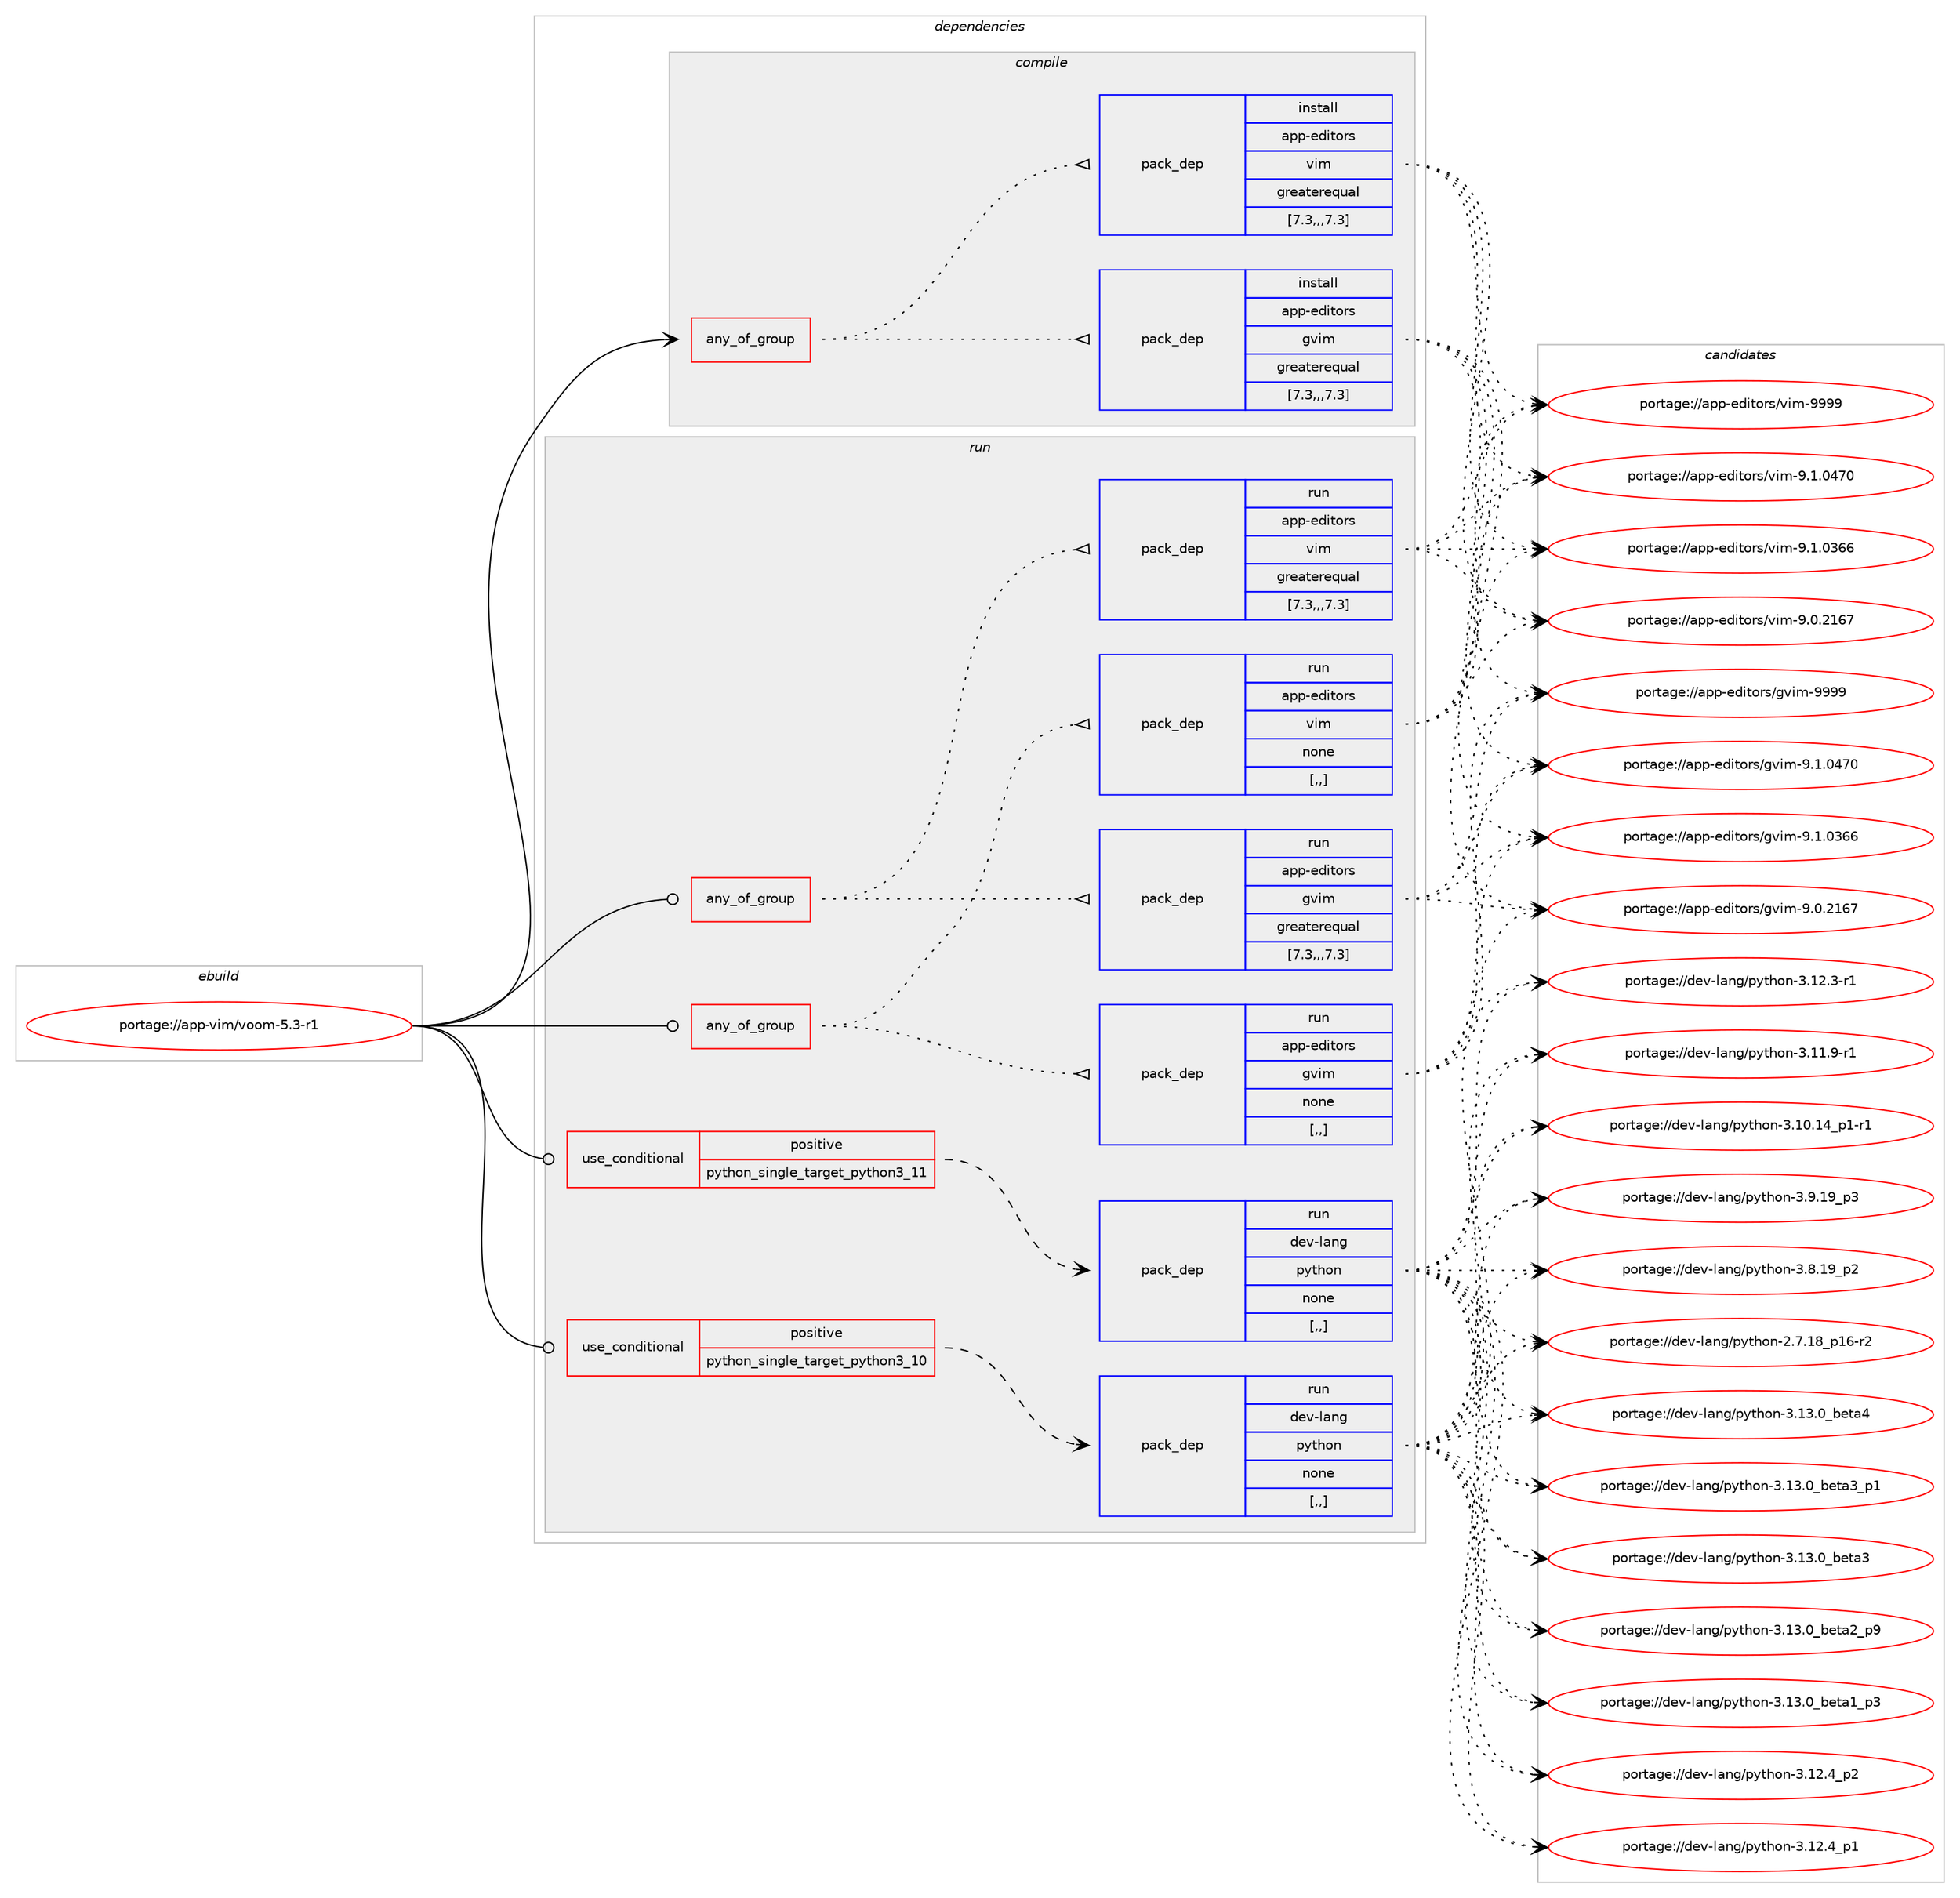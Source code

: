 digraph prolog {

# *************
# Graph options
# *************

newrank=true;
concentrate=true;
compound=true;
graph [rankdir=LR,fontname=Helvetica,fontsize=10,ranksep=1.5];#, ranksep=2.5, nodesep=0.2];
edge  [arrowhead=vee];
node  [fontname=Helvetica,fontsize=10];

# **********
# The ebuild
# **********

subgraph cluster_leftcol {
color=gray;
label=<<i>ebuild</i>>;
id [label="portage://app-vim/voom-5.3-r1", color=red, width=4, href="../app-vim/voom-5.3-r1.svg"];
}

# ****************
# The dependencies
# ****************

subgraph cluster_midcol {
color=gray;
label=<<i>dependencies</i>>;
subgraph cluster_compile {
fillcolor="#eeeeee";
style=filled;
label=<<i>compile</i>>;
subgraph any839 {
dependency62838 [label=<<TABLE BORDER="0" CELLBORDER="1" CELLSPACING="0" CELLPADDING="4"><TR><TD CELLPADDING="10">any_of_group</TD></TR></TABLE>>, shape=none, color=red];subgraph pack45428 {
dependency62839 [label=<<TABLE BORDER="0" CELLBORDER="1" CELLSPACING="0" CELLPADDING="4" WIDTH="220"><TR><TD ROWSPAN="6" CELLPADDING="30">pack_dep</TD></TR><TR><TD WIDTH="110">install</TD></TR><TR><TD>app-editors</TD></TR><TR><TD>vim</TD></TR><TR><TD>greaterequal</TD></TR><TR><TD>[7.3,,,7.3]</TD></TR></TABLE>>, shape=none, color=blue];
}
dependency62838:e -> dependency62839:w [weight=20,style="dotted",arrowhead="oinv"];
subgraph pack45429 {
dependency62840 [label=<<TABLE BORDER="0" CELLBORDER="1" CELLSPACING="0" CELLPADDING="4" WIDTH="220"><TR><TD ROWSPAN="6" CELLPADDING="30">pack_dep</TD></TR><TR><TD WIDTH="110">install</TD></TR><TR><TD>app-editors</TD></TR><TR><TD>gvim</TD></TR><TR><TD>greaterequal</TD></TR><TR><TD>[7.3,,,7.3]</TD></TR></TABLE>>, shape=none, color=blue];
}
dependency62838:e -> dependency62840:w [weight=20,style="dotted",arrowhead="oinv"];
}
id:e -> dependency62838:w [weight=20,style="solid",arrowhead="vee"];
}
subgraph cluster_compileandrun {
fillcolor="#eeeeee";
style=filled;
label=<<i>compile and run</i>>;
}
subgraph cluster_run {
fillcolor="#eeeeee";
style=filled;
label=<<i>run</i>>;
subgraph any840 {
dependency62841 [label=<<TABLE BORDER="0" CELLBORDER="1" CELLSPACING="0" CELLPADDING="4"><TR><TD CELLPADDING="10">any_of_group</TD></TR></TABLE>>, shape=none, color=red];subgraph pack45430 {
dependency62842 [label=<<TABLE BORDER="0" CELLBORDER="1" CELLSPACING="0" CELLPADDING="4" WIDTH="220"><TR><TD ROWSPAN="6" CELLPADDING="30">pack_dep</TD></TR><TR><TD WIDTH="110">run</TD></TR><TR><TD>app-editors</TD></TR><TR><TD>vim</TD></TR><TR><TD>greaterequal</TD></TR><TR><TD>[7.3,,,7.3]</TD></TR></TABLE>>, shape=none, color=blue];
}
dependency62841:e -> dependency62842:w [weight=20,style="dotted",arrowhead="oinv"];
subgraph pack45431 {
dependency62843 [label=<<TABLE BORDER="0" CELLBORDER="1" CELLSPACING="0" CELLPADDING="4" WIDTH="220"><TR><TD ROWSPAN="6" CELLPADDING="30">pack_dep</TD></TR><TR><TD WIDTH="110">run</TD></TR><TR><TD>app-editors</TD></TR><TR><TD>gvim</TD></TR><TR><TD>greaterequal</TD></TR><TR><TD>[7.3,,,7.3]</TD></TR></TABLE>>, shape=none, color=blue];
}
dependency62841:e -> dependency62843:w [weight=20,style="dotted",arrowhead="oinv"];
}
id:e -> dependency62841:w [weight=20,style="solid",arrowhead="odot"];
subgraph any841 {
dependency62844 [label=<<TABLE BORDER="0" CELLBORDER="1" CELLSPACING="0" CELLPADDING="4"><TR><TD CELLPADDING="10">any_of_group</TD></TR></TABLE>>, shape=none, color=red];subgraph pack45432 {
dependency62845 [label=<<TABLE BORDER="0" CELLBORDER="1" CELLSPACING="0" CELLPADDING="4" WIDTH="220"><TR><TD ROWSPAN="6" CELLPADDING="30">pack_dep</TD></TR><TR><TD WIDTH="110">run</TD></TR><TR><TD>app-editors</TD></TR><TR><TD>vim</TD></TR><TR><TD>none</TD></TR><TR><TD>[,,]</TD></TR></TABLE>>, shape=none, color=blue];
}
dependency62844:e -> dependency62845:w [weight=20,style="dotted",arrowhead="oinv"];
subgraph pack45433 {
dependency62846 [label=<<TABLE BORDER="0" CELLBORDER="1" CELLSPACING="0" CELLPADDING="4" WIDTH="220"><TR><TD ROWSPAN="6" CELLPADDING="30">pack_dep</TD></TR><TR><TD WIDTH="110">run</TD></TR><TR><TD>app-editors</TD></TR><TR><TD>gvim</TD></TR><TR><TD>none</TD></TR><TR><TD>[,,]</TD></TR></TABLE>>, shape=none, color=blue];
}
dependency62844:e -> dependency62846:w [weight=20,style="dotted",arrowhead="oinv"];
}
id:e -> dependency62844:w [weight=20,style="solid",arrowhead="odot"];
subgraph cond16506 {
dependency62847 [label=<<TABLE BORDER="0" CELLBORDER="1" CELLSPACING="0" CELLPADDING="4"><TR><TD ROWSPAN="3" CELLPADDING="10">use_conditional</TD></TR><TR><TD>positive</TD></TR><TR><TD>python_single_target_python3_10</TD></TR></TABLE>>, shape=none, color=red];
subgraph pack45434 {
dependency62848 [label=<<TABLE BORDER="0" CELLBORDER="1" CELLSPACING="0" CELLPADDING="4" WIDTH="220"><TR><TD ROWSPAN="6" CELLPADDING="30">pack_dep</TD></TR><TR><TD WIDTH="110">run</TD></TR><TR><TD>dev-lang</TD></TR><TR><TD>python</TD></TR><TR><TD>none</TD></TR><TR><TD>[,,]</TD></TR></TABLE>>, shape=none, color=blue];
}
dependency62847:e -> dependency62848:w [weight=20,style="dashed",arrowhead="vee"];
}
id:e -> dependency62847:w [weight=20,style="solid",arrowhead="odot"];
subgraph cond16507 {
dependency62849 [label=<<TABLE BORDER="0" CELLBORDER="1" CELLSPACING="0" CELLPADDING="4"><TR><TD ROWSPAN="3" CELLPADDING="10">use_conditional</TD></TR><TR><TD>positive</TD></TR><TR><TD>python_single_target_python3_11</TD></TR></TABLE>>, shape=none, color=red];
subgraph pack45435 {
dependency62850 [label=<<TABLE BORDER="0" CELLBORDER="1" CELLSPACING="0" CELLPADDING="4" WIDTH="220"><TR><TD ROWSPAN="6" CELLPADDING="30">pack_dep</TD></TR><TR><TD WIDTH="110">run</TD></TR><TR><TD>dev-lang</TD></TR><TR><TD>python</TD></TR><TR><TD>none</TD></TR><TR><TD>[,,]</TD></TR></TABLE>>, shape=none, color=blue];
}
dependency62849:e -> dependency62850:w [weight=20,style="dashed",arrowhead="vee"];
}
id:e -> dependency62849:w [weight=20,style="solid",arrowhead="odot"];
}
}

# **************
# The candidates
# **************

subgraph cluster_choices {
rank=same;
color=gray;
label=<<i>candidates</i>>;

subgraph choice45428 {
color=black;
nodesep=1;
choice9711211245101100105116111114115471181051094557575757 [label="portage://app-editors/vim-9999", color=red, width=4,href="../app-editors/vim-9999.svg"];
choice971121124510110010511611111411547118105109455746494648525548 [label="portage://app-editors/vim-9.1.0470", color=red, width=4,href="../app-editors/vim-9.1.0470.svg"];
choice971121124510110010511611111411547118105109455746494648515454 [label="portage://app-editors/vim-9.1.0366", color=red, width=4,href="../app-editors/vim-9.1.0366.svg"];
choice971121124510110010511611111411547118105109455746484650495455 [label="portage://app-editors/vim-9.0.2167", color=red, width=4,href="../app-editors/vim-9.0.2167.svg"];
dependency62839:e -> choice9711211245101100105116111114115471181051094557575757:w [style=dotted,weight="100"];
dependency62839:e -> choice971121124510110010511611111411547118105109455746494648525548:w [style=dotted,weight="100"];
dependency62839:e -> choice971121124510110010511611111411547118105109455746494648515454:w [style=dotted,weight="100"];
dependency62839:e -> choice971121124510110010511611111411547118105109455746484650495455:w [style=dotted,weight="100"];
}
subgraph choice45429 {
color=black;
nodesep=1;
choice9711211245101100105116111114115471031181051094557575757 [label="portage://app-editors/gvim-9999", color=red, width=4,href="../app-editors/gvim-9999.svg"];
choice971121124510110010511611111411547103118105109455746494648525548 [label="portage://app-editors/gvim-9.1.0470", color=red, width=4,href="../app-editors/gvim-9.1.0470.svg"];
choice971121124510110010511611111411547103118105109455746494648515454 [label="portage://app-editors/gvim-9.1.0366", color=red, width=4,href="../app-editors/gvim-9.1.0366.svg"];
choice971121124510110010511611111411547103118105109455746484650495455 [label="portage://app-editors/gvim-9.0.2167", color=red, width=4,href="../app-editors/gvim-9.0.2167.svg"];
dependency62840:e -> choice9711211245101100105116111114115471031181051094557575757:w [style=dotted,weight="100"];
dependency62840:e -> choice971121124510110010511611111411547103118105109455746494648525548:w [style=dotted,weight="100"];
dependency62840:e -> choice971121124510110010511611111411547103118105109455746494648515454:w [style=dotted,weight="100"];
dependency62840:e -> choice971121124510110010511611111411547103118105109455746484650495455:w [style=dotted,weight="100"];
}
subgraph choice45430 {
color=black;
nodesep=1;
choice9711211245101100105116111114115471181051094557575757 [label="portage://app-editors/vim-9999", color=red, width=4,href="../app-editors/vim-9999.svg"];
choice971121124510110010511611111411547118105109455746494648525548 [label="portage://app-editors/vim-9.1.0470", color=red, width=4,href="../app-editors/vim-9.1.0470.svg"];
choice971121124510110010511611111411547118105109455746494648515454 [label="portage://app-editors/vim-9.1.0366", color=red, width=4,href="../app-editors/vim-9.1.0366.svg"];
choice971121124510110010511611111411547118105109455746484650495455 [label="portage://app-editors/vim-9.0.2167", color=red, width=4,href="../app-editors/vim-9.0.2167.svg"];
dependency62842:e -> choice9711211245101100105116111114115471181051094557575757:w [style=dotted,weight="100"];
dependency62842:e -> choice971121124510110010511611111411547118105109455746494648525548:w [style=dotted,weight="100"];
dependency62842:e -> choice971121124510110010511611111411547118105109455746494648515454:w [style=dotted,weight="100"];
dependency62842:e -> choice971121124510110010511611111411547118105109455746484650495455:w [style=dotted,weight="100"];
}
subgraph choice45431 {
color=black;
nodesep=1;
choice9711211245101100105116111114115471031181051094557575757 [label="portage://app-editors/gvim-9999", color=red, width=4,href="../app-editors/gvim-9999.svg"];
choice971121124510110010511611111411547103118105109455746494648525548 [label="portage://app-editors/gvim-9.1.0470", color=red, width=4,href="../app-editors/gvim-9.1.0470.svg"];
choice971121124510110010511611111411547103118105109455746494648515454 [label="portage://app-editors/gvim-9.1.0366", color=red, width=4,href="../app-editors/gvim-9.1.0366.svg"];
choice971121124510110010511611111411547103118105109455746484650495455 [label="portage://app-editors/gvim-9.0.2167", color=red, width=4,href="../app-editors/gvim-9.0.2167.svg"];
dependency62843:e -> choice9711211245101100105116111114115471031181051094557575757:w [style=dotted,weight="100"];
dependency62843:e -> choice971121124510110010511611111411547103118105109455746494648525548:w [style=dotted,weight="100"];
dependency62843:e -> choice971121124510110010511611111411547103118105109455746494648515454:w [style=dotted,weight="100"];
dependency62843:e -> choice971121124510110010511611111411547103118105109455746484650495455:w [style=dotted,weight="100"];
}
subgraph choice45432 {
color=black;
nodesep=1;
choice9711211245101100105116111114115471181051094557575757 [label="portage://app-editors/vim-9999", color=red, width=4,href="../app-editors/vim-9999.svg"];
choice971121124510110010511611111411547118105109455746494648525548 [label="portage://app-editors/vim-9.1.0470", color=red, width=4,href="../app-editors/vim-9.1.0470.svg"];
choice971121124510110010511611111411547118105109455746494648515454 [label="portage://app-editors/vim-9.1.0366", color=red, width=4,href="../app-editors/vim-9.1.0366.svg"];
choice971121124510110010511611111411547118105109455746484650495455 [label="portage://app-editors/vim-9.0.2167", color=red, width=4,href="../app-editors/vim-9.0.2167.svg"];
dependency62845:e -> choice9711211245101100105116111114115471181051094557575757:w [style=dotted,weight="100"];
dependency62845:e -> choice971121124510110010511611111411547118105109455746494648525548:w [style=dotted,weight="100"];
dependency62845:e -> choice971121124510110010511611111411547118105109455746494648515454:w [style=dotted,weight="100"];
dependency62845:e -> choice971121124510110010511611111411547118105109455746484650495455:w [style=dotted,weight="100"];
}
subgraph choice45433 {
color=black;
nodesep=1;
choice9711211245101100105116111114115471031181051094557575757 [label="portage://app-editors/gvim-9999", color=red, width=4,href="../app-editors/gvim-9999.svg"];
choice971121124510110010511611111411547103118105109455746494648525548 [label="portage://app-editors/gvim-9.1.0470", color=red, width=4,href="../app-editors/gvim-9.1.0470.svg"];
choice971121124510110010511611111411547103118105109455746494648515454 [label="portage://app-editors/gvim-9.1.0366", color=red, width=4,href="../app-editors/gvim-9.1.0366.svg"];
choice971121124510110010511611111411547103118105109455746484650495455 [label="portage://app-editors/gvim-9.0.2167", color=red, width=4,href="../app-editors/gvim-9.0.2167.svg"];
dependency62846:e -> choice9711211245101100105116111114115471031181051094557575757:w [style=dotted,weight="100"];
dependency62846:e -> choice971121124510110010511611111411547103118105109455746494648525548:w [style=dotted,weight="100"];
dependency62846:e -> choice971121124510110010511611111411547103118105109455746494648515454:w [style=dotted,weight="100"];
dependency62846:e -> choice971121124510110010511611111411547103118105109455746484650495455:w [style=dotted,weight="100"];
}
subgraph choice45434 {
color=black;
nodesep=1;
choice1001011184510897110103471121211161041111104551464951464895981011169752 [label="portage://dev-lang/python-3.13.0_beta4", color=red, width=4,href="../dev-lang/python-3.13.0_beta4.svg"];
choice10010111845108971101034711212111610411111045514649514648959810111697519511249 [label="portage://dev-lang/python-3.13.0_beta3_p1", color=red, width=4,href="../dev-lang/python-3.13.0_beta3_p1.svg"];
choice1001011184510897110103471121211161041111104551464951464895981011169751 [label="portage://dev-lang/python-3.13.0_beta3", color=red, width=4,href="../dev-lang/python-3.13.0_beta3.svg"];
choice10010111845108971101034711212111610411111045514649514648959810111697509511257 [label="portage://dev-lang/python-3.13.0_beta2_p9", color=red, width=4,href="../dev-lang/python-3.13.0_beta2_p9.svg"];
choice10010111845108971101034711212111610411111045514649514648959810111697499511251 [label="portage://dev-lang/python-3.13.0_beta1_p3", color=red, width=4,href="../dev-lang/python-3.13.0_beta1_p3.svg"];
choice100101118451089711010347112121116104111110455146495046529511250 [label="portage://dev-lang/python-3.12.4_p2", color=red, width=4,href="../dev-lang/python-3.12.4_p2.svg"];
choice100101118451089711010347112121116104111110455146495046529511249 [label="portage://dev-lang/python-3.12.4_p1", color=red, width=4,href="../dev-lang/python-3.12.4_p1.svg"];
choice100101118451089711010347112121116104111110455146495046514511449 [label="portage://dev-lang/python-3.12.3-r1", color=red, width=4,href="../dev-lang/python-3.12.3-r1.svg"];
choice100101118451089711010347112121116104111110455146494946574511449 [label="portage://dev-lang/python-3.11.9-r1", color=red, width=4,href="../dev-lang/python-3.11.9-r1.svg"];
choice100101118451089711010347112121116104111110455146494846495295112494511449 [label="portage://dev-lang/python-3.10.14_p1-r1", color=red, width=4,href="../dev-lang/python-3.10.14_p1-r1.svg"];
choice100101118451089711010347112121116104111110455146574649579511251 [label="portage://dev-lang/python-3.9.19_p3", color=red, width=4,href="../dev-lang/python-3.9.19_p3.svg"];
choice100101118451089711010347112121116104111110455146564649579511250 [label="portage://dev-lang/python-3.8.19_p2", color=red, width=4,href="../dev-lang/python-3.8.19_p2.svg"];
choice100101118451089711010347112121116104111110455046554649569511249544511450 [label="portage://dev-lang/python-2.7.18_p16-r2", color=red, width=4,href="../dev-lang/python-2.7.18_p16-r2.svg"];
dependency62848:e -> choice1001011184510897110103471121211161041111104551464951464895981011169752:w [style=dotted,weight="100"];
dependency62848:e -> choice10010111845108971101034711212111610411111045514649514648959810111697519511249:w [style=dotted,weight="100"];
dependency62848:e -> choice1001011184510897110103471121211161041111104551464951464895981011169751:w [style=dotted,weight="100"];
dependency62848:e -> choice10010111845108971101034711212111610411111045514649514648959810111697509511257:w [style=dotted,weight="100"];
dependency62848:e -> choice10010111845108971101034711212111610411111045514649514648959810111697499511251:w [style=dotted,weight="100"];
dependency62848:e -> choice100101118451089711010347112121116104111110455146495046529511250:w [style=dotted,weight="100"];
dependency62848:e -> choice100101118451089711010347112121116104111110455146495046529511249:w [style=dotted,weight="100"];
dependency62848:e -> choice100101118451089711010347112121116104111110455146495046514511449:w [style=dotted,weight="100"];
dependency62848:e -> choice100101118451089711010347112121116104111110455146494946574511449:w [style=dotted,weight="100"];
dependency62848:e -> choice100101118451089711010347112121116104111110455146494846495295112494511449:w [style=dotted,weight="100"];
dependency62848:e -> choice100101118451089711010347112121116104111110455146574649579511251:w [style=dotted,weight="100"];
dependency62848:e -> choice100101118451089711010347112121116104111110455146564649579511250:w [style=dotted,weight="100"];
dependency62848:e -> choice100101118451089711010347112121116104111110455046554649569511249544511450:w [style=dotted,weight="100"];
}
subgraph choice45435 {
color=black;
nodesep=1;
choice1001011184510897110103471121211161041111104551464951464895981011169752 [label="portage://dev-lang/python-3.13.0_beta4", color=red, width=4,href="../dev-lang/python-3.13.0_beta4.svg"];
choice10010111845108971101034711212111610411111045514649514648959810111697519511249 [label="portage://dev-lang/python-3.13.0_beta3_p1", color=red, width=4,href="../dev-lang/python-3.13.0_beta3_p1.svg"];
choice1001011184510897110103471121211161041111104551464951464895981011169751 [label="portage://dev-lang/python-3.13.0_beta3", color=red, width=4,href="../dev-lang/python-3.13.0_beta3.svg"];
choice10010111845108971101034711212111610411111045514649514648959810111697509511257 [label="portage://dev-lang/python-3.13.0_beta2_p9", color=red, width=4,href="../dev-lang/python-3.13.0_beta2_p9.svg"];
choice10010111845108971101034711212111610411111045514649514648959810111697499511251 [label="portage://dev-lang/python-3.13.0_beta1_p3", color=red, width=4,href="../dev-lang/python-3.13.0_beta1_p3.svg"];
choice100101118451089711010347112121116104111110455146495046529511250 [label="portage://dev-lang/python-3.12.4_p2", color=red, width=4,href="../dev-lang/python-3.12.4_p2.svg"];
choice100101118451089711010347112121116104111110455146495046529511249 [label="portage://dev-lang/python-3.12.4_p1", color=red, width=4,href="../dev-lang/python-3.12.4_p1.svg"];
choice100101118451089711010347112121116104111110455146495046514511449 [label="portage://dev-lang/python-3.12.3-r1", color=red, width=4,href="../dev-lang/python-3.12.3-r1.svg"];
choice100101118451089711010347112121116104111110455146494946574511449 [label="portage://dev-lang/python-3.11.9-r1", color=red, width=4,href="../dev-lang/python-3.11.9-r1.svg"];
choice100101118451089711010347112121116104111110455146494846495295112494511449 [label="portage://dev-lang/python-3.10.14_p1-r1", color=red, width=4,href="../dev-lang/python-3.10.14_p1-r1.svg"];
choice100101118451089711010347112121116104111110455146574649579511251 [label="portage://dev-lang/python-3.9.19_p3", color=red, width=4,href="../dev-lang/python-3.9.19_p3.svg"];
choice100101118451089711010347112121116104111110455146564649579511250 [label="portage://dev-lang/python-3.8.19_p2", color=red, width=4,href="../dev-lang/python-3.8.19_p2.svg"];
choice100101118451089711010347112121116104111110455046554649569511249544511450 [label="portage://dev-lang/python-2.7.18_p16-r2", color=red, width=4,href="../dev-lang/python-2.7.18_p16-r2.svg"];
dependency62850:e -> choice1001011184510897110103471121211161041111104551464951464895981011169752:w [style=dotted,weight="100"];
dependency62850:e -> choice10010111845108971101034711212111610411111045514649514648959810111697519511249:w [style=dotted,weight="100"];
dependency62850:e -> choice1001011184510897110103471121211161041111104551464951464895981011169751:w [style=dotted,weight="100"];
dependency62850:e -> choice10010111845108971101034711212111610411111045514649514648959810111697509511257:w [style=dotted,weight="100"];
dependency62850:e -> choice10010111845108971101034711212111610411111045514649514648959810111697499511251:w [style=dotted,weight="100"];
dependency62850:e -> choice100101118451089711010347112121116104111110455146495046529511250:w [style=dotted,weight="100"];
dependency62850:e -> choice100101118451089711010347112121116104111110455146495046529511249:w [style=dotted,weight="100"];
dependency62850:e -> choice100101118451089711010347112121116104111110455146495046514511449:w [style=dotted,weight="100"];
dependency62850:e -> choice100101118451089711010347112121116104111110455146494946574511449:w [style=dotted,weight="100"];
dependency62850:e -> choice100101118451089711010347112121116104111110455146494846495295112494511449:w [style=dotted,weight="100"];
dependency62850:e -> choice100101118451089711010347112121116104111110455146574649579511251:w [style=dotted,weight="100"];
dependency62850:e -> choice100101118451089711010347112121116104111110455146564649579511250:w [style=dotted,weight="100"];
dependency62850:e -> choice100101118451089711010347112121116104111110455046554649569511249544511450:w [style=dotted,weight="100"];
}
}

}
